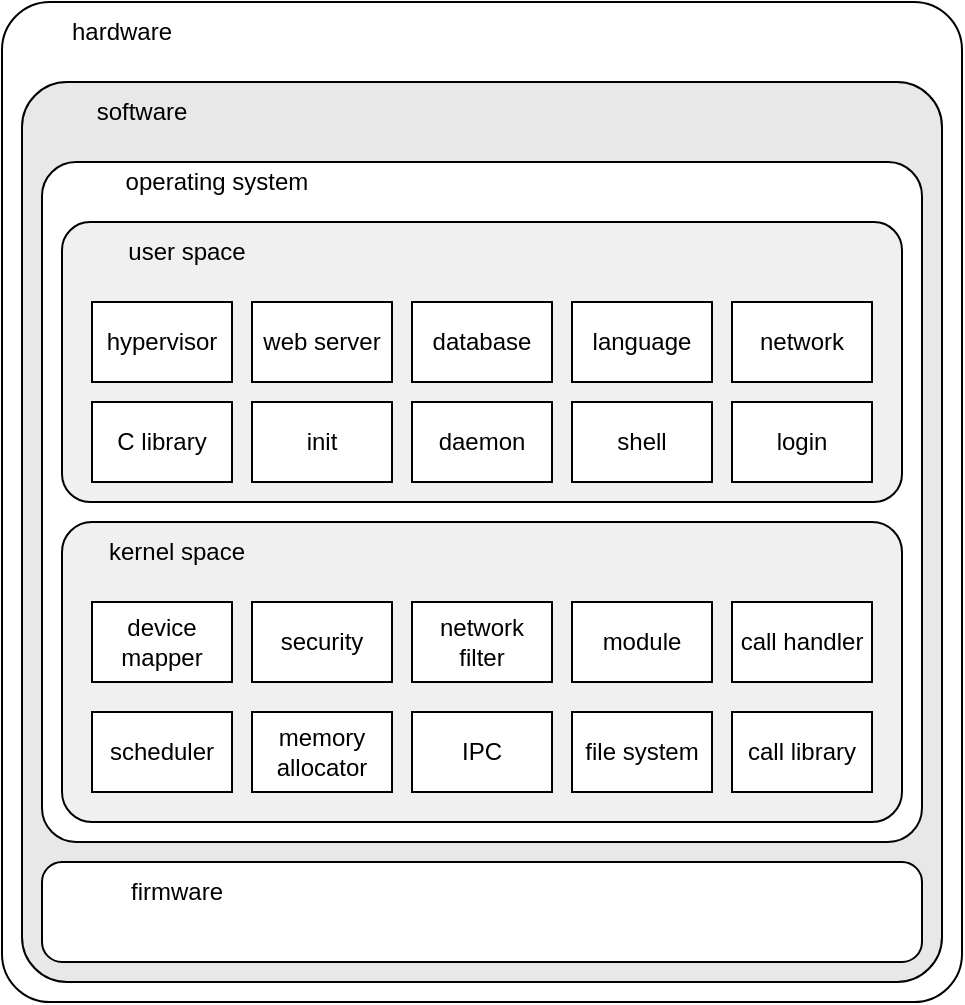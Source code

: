 <mxfile version="21.1.1" type="device">
  <diagram id="aZzCiTEgSDXypdaJf5oC" name="Page-1">
    <mxGraphModel dx="3469" dy="1015" grid="1" gridSize="10" guides="1" tooltips="1" connect="1" arrows="1" fold="1" page="1" pageScale="1" pageWidth="827" pageHeight="1169" math="0" shadow="0">
      <root>
        <mxCell id="0" />
        <mxCell id="1" parent="0" />
        <mxCell id="qcJDbEwE1XpdXQrslt51-1" value="" style="rounded=1;whiteSpace=wrap;html=1;arcSize=5;imageHeight=24;" parent="1" vertex="1">
          <mxGeometry x="-2460" y="320" width="480" height="500" as="geometry" />
        </mxCell>
        <mxCell id="qcJDbEwE1XpdXQrslt51-2" value="" style="rounded=1;whiteSpace=wrap;html=1;arcSize=5;fillColor=#E8E8E8;" parent="1" vertex="1">
          <mxGeometry x="-2450" y="360" width="460" height="450" as="geometry" />
        </mxCell>
        <mxCell id="qcJDbEwE1XpdXQrslt51-55" value="" style="rounded=1;whiteSpace=wrap;html=1;arcSize=5;" parent="1" vertex="1">
          <mxGeometry x="-2440" y="400" width="440" height="340" as="geometry" />
        </mxCell>
        <mxCell id="qcJDbEwE1XpdXQrslt51-26" value="" style="rounded=1;whiteSpace=wrap;html=1;arcSize=20;imageHeight=24;" parent="1" vertex="1">
          <mxGeometry x="-2440" y="750" width="440" height="50" as="geometry" />
        </mxCell>
        <mxCell id="qcJDbEwE1XpdXQrslt51-10" value="" style="rounded=1;whiteSpace=wrap;html=1;arcSize=10;fillColor=#F0F0F0;" parent="1" vertex="1">
          <mxGeometry x="-2430" y="430" width="420" height="140" as="geometry" />
        </mxCell>
        <mxCell id="qcJDbEwE1XpdXQrslt51-6" value="" style="rounded=1;whiteSpace=wrap;html=1;arcSize=10;imageHeight=24;fillColor=#F0F0F0;" parent="1" vertex="1">
          <mxGeometry x="-2430" y="580" width="420" height="150" as="geometry" />
        </mxCell>
        <mxCell id="qcJDbEwE1XpdXQrslt51-17" value="kernel space" style="text;html=1;strokeColor=none;fillColor=none;align=center;verticalAlign=middle;whiteSpace=wrap;rounded=0;" parent="1" vertex="1">
          <mxGeometry x="-2415" y="580" width="85" height="30" as="geometry" />
        </mxCell>
        <mxCell id="qcJDbEwE1XpdXQrslt51-18" value="user space" style="text;html=1;strokeColor=none;fillColor=none;align=center;verticalAlign=middle;whiteSpace=wrap;rounded=0;" parent="1" vertex="1">
          <mxGeometry x="-2415" y="430" width="95" height="30" as="geometry" />
        </mxCell>
        <mxCell id="qcJDbEwE1XpdXQrslt51-19" value="scheduler" style="rounded=0;whiteSpace=wrap;html=1;" parent="1" vertex="1">
          <mxGeometry x="-2415" y="675" width="70" height="40" as="geometry" />
        </mxCell>
        <mxCell id="qcJDbEwE1XpdXQrslt51-20" value="memory allocator" style="rounded=0;whiteSpace=wrap;html=1;" parent="1" vertex="1">
          <mxGeometry x="-2335" y="675" width="70" height="40" as="geometry" />
        </mxCell>
        <mxCell id="qcJDbEwE1XpdXQrslt51-21" value="IPC" style="rounded=0;whiteSpace=wrap;html=1;" parent="1" vertex="1">
          <mxGeometry x="-2255" y="675" width="70" height="40" as="geometry" />
        </mxCell>
        <mxCell id="qcJDbEwE1XpdXQrslt51-22" value="file system" style="rounded=0;whiteSpace=wrap;html=1;" parent="1" vertex="1">
          <mxGeometry x="-2175" y="675" width="70" height="40" as="geometry" />
        </mxCell>
        <mxCell id="qcJDbEwE1XpdXQrslt51-23" value="call library" style="rounded=0;whiteSpace=wrap;html=1;" parent="1" vertex="1">
          <mxGeometry x="-2095" y="675" width="70" height="40" as="geometry" />
        </mxCell>
        <mxCell id="qcJDbEwE1XpdXQrslt51-24" value="software" style="text;html=1;strokeColor=none;fillColor=none;align=center;verticalAlign=middle;whiteSpace=wrap;rounded=0;" parent="1" vertex="1">
          <mxGeometry x="-2420" y="360" width="60" height="30" as="geometry" />
        </mxCell>
        <mxCell id="qcJDbEwE1XpdXQrslt51-25" value="hardware" style="text;html=1;strokeColor=none;fillColor=none;align=center;verticalAlign=middle;whiteSpace=wrap;rounded=0;" parent="1" vertex="1">
          <mxGeometry x="-2430" y="320" width="60" height="30" as="geometry" />
        </mxCell>
        <mxCell id="qcJDbEwE1XpdXQrslt51-27" value="C library" style="rounded=0;whiteSpace=wrap;html=1;" parent="1" vertex="1">
          <mxGeometry x="-2415" y="520" width="70" height="40" as="geometry" />
        </mxCell>
        <mxCell id="qcJDbEwE1XpdXQrslt51-28" value="init" style="rounded=0;whiteSpace=wrap;html=1;" parent="1" vertex="1">
          <mxGeometry x="-2335" y="520" width="70" height="40" as="geometry" />
        </mxCell>
        <mxCell id="qcJDbEwE1XpdXQrslt51-29" value="daemon" style="rounded=0;whiteSpace=wrap;html=1;" parent="1" vertex="1">
          <mxGeometry x="-2255" y="520" width="70" height="40" as="geometry" />
        </mxCell>
        <mxCell id="qcJDbEwE1XpdXQrslt51-30" value="shell" style="rounded=0;whiteSpace=wrap;html=1;" parent="1" vertex="1">
          <mxGeometry x="-2175" y="520" width="70" height="40" as="geometry" />
        </mxCell>
        <mxCell id="qcJDbEwE1XpdXQrslt51-31" value="login" style="rounded=0;whiteSpace=wrap;html=1;" parent="1" vertex="1">
          <mxGeometry x="-2095" y="520" width="70" height="40" as="geometry" />
        </mxCell>
        <mxCell id="qcJDbEwE1XpdXQrslt51-32" value="hypervisor" style="rounded=0;whiteSpace=wrap;html=1;" parent="1" vertex="1">
          <mxGeometry x="-2415" y="470" width="70" height="40" as="geometry" />
        </mxCell>
        <mxCell id="qcJDbEwE1XpdXQrslt51-33" value="web server" style="rounded=0;whiteSpace=wrap;html=1;" parent="1" vertex="1">
          <mxGeometry x="-2335" y="470" width="70" height="40" as="geometry" />
        </mxCell>
        <mxCell id="qcJDbEwE1XpdXQrslt51-34" value="database" style="rounded=0;whiteSpace=wrap;html=1;" parent="1" vertex="1">
          <mxGeometry x="-2255" y="470" width="70" height="40" as="geometry" />
        </mxCell>
        <mxCell id="qcJDbEwE1XpdXQrslt51-35" value="language" style="rounded=0;whiteSpace=wrap;html=1;" parent="1" vertex="1">
          <mxGeometry x="-2175" y="470" width="70" height="40" as="geometry" />
        </mxCell>
        <mxCell id="qcJDbEwE1XpdXQrslt51-36" value="network" style="rounded=0;whiteSpace=wrap;html=1;" parent="1" vertex="1">
          <mxGeometry x="-2095" y="470" width="70" height="40" as="geometry" />
        </mxCell>
        <mxCell id="qcJDbEwE1XpdXQrslt51-37" value="device mapper" style="rounded=0;whiteSpace=wrap;html=1;" parent="1" vertex="1">
          <mxGeometry x="-2415" y="620" width="70" height="40" as="geometry" />
        </mxCell>
        <mxCell id="qcJDbEwE1XpdXQrslt51-38" value="security" style="rounded=0;whiteSpace=wrap;html=1;" parent="1" vertex="1">
          <mxGeometry x="-2335" y="620" width="70" height="40" as="geometry" />
        </mxCell>
        <mxCell id="qcJDbEwE1XpdXQrslt51-39" value="network filter" style="rounded=0;whiteSpace=wrap;html=1;" parent="1" vertex="1">
          <mxGeometry x="-2255" y="620" width="70" height="40" as="geometry" />
        </mxCell>
        <mxCell id="qcJDbEwE1XpdXQrslt51-40" value="module" style="rounded=0;whiteSpace=wrap;html=1;" parent="1" vertex="1">
          <mxGeometry x="-2175" y="620" width="70" height="40" as="geometry" />
        </mxCell>
        <mxCell id="qcJDbEwE1XpdXQrslt51-41" value="call handler" style="rounded=0;whiteSpace=wrap;html=1;" parent="1" vertex="1">
          <mxGeometry x="-2095" y="620" width="70" height="40" as="geometry" />
        </mxCell>
        <mxCell id="qcJDbEwE1XpdXQrslt51-54" value="firmware" style="text;html=1;strokeColor=none;fillColor=none;align=center;verticalAlign=middle;whiteSpace=wrap;rounded=0;" parent="1" vertex="1">
          <mxGeometry x="-2415" y="750" width="85" height="30" as="geometry" />
        </mxCell>
        <mxCell id="qcJDbEwE1XpdXQrslt51-57" value="operating system" style="text;html=1;strokeColor=none;fillColor=none;align=center;verticalAlign=middle;whiteSpace=wrap;rounded=0;" parent="1" vertex="1">
          <mxGeometry x="-2400" y="410" width="95" as="geometry" />
        </mxCell>
      </root>
    </mxGraphModel>
  </diagram>
</mxfile>
